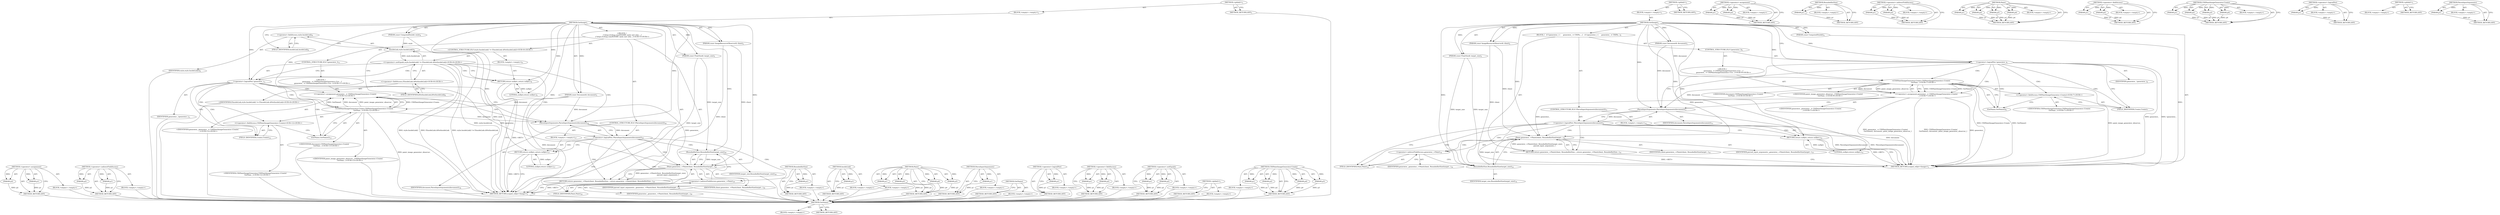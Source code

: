 digraph "CSSPaintImageGenerator.Create" {
vulnerable_91 [label=<(METHOD,GetName)>];
vulnerable_92 [label=<(BLOCK,&lt;empty&gt;,&lt;empty&gt;)>];
vulnerable_93 [label=<(METHOD_RETURN,ANY)>];
vulnerable_6 [label=<(METHOD,&lt;global&gt;)<SUB>1</SUB>>];
vulnerable_7 [label=<(BLOCK,&lt;empty&gt;,&lt;empty&gt;)<SUB>1</SUB>>];
vulnerable_8 [label=<(METHOD,GetImage)<SUB>1</SUB>>];
vulnerable_9 [label=<(PARAM,const ImageResourceObserver&amp; client)<SUB>2</SUB>>];
vulnerable_10 [label=<(PARAM,const Document&amp; document)<SUB>3</SUB>>];
vulnerable_11 [label=<(PARAM,const ComputedStyle&amp;)<SUB>4</SUB>>];
vulnerable_12 [label=<(PARAM,const FloatSize&amp; target_size)<SUB>5</SUB>>];
vulnerable_13 [label=<(BLOCK,{
   if (!generator_) {
     generator_ = CSSPa...,{
   if (!generator_) {
     generator_ = CSSPa...)<SUB>5</SUB>>];
vulnerable_14 [label=<(CONTROL_STRUCTURE,IF,if (!generator_))<SUB>6</SUB>>];
vulnerable_15 [label=<(&lt;operator&gt;.logicalNot,!generator_)<SUB>6</SUB>>];
vulnerable_16 [label=<(IDENTIFIER,generator_,!generator_)<SUB>6</SUB>>];
vulnerable_17 [label="<(BLOCK,{
     generator_ = CSSPaintImageGenerator::Cre...,{
     generator_ = CSSPaintImageGenerator::Cre...)<SUB>6</SUB>>"];
vulnerable_18 [label="<(&lt;operator&gt;.assignment,generator_ = CSSPaintImageGenerator::Create(
  ...)<SUB>7</SUB>>"];
vulnerable_19 [label="<(IDENTIFIER,generator_,generator_ = CSSPaintImageGenerator::Create(
  ...)<SUB>7</SUB>>"];
vulnerable_20 [label="<(CSSPaintImageGenerator.Create,CSSPaintImageGenerator::Create(
         GetNam...)<SUB>7</SUB>>"];
vulnerable_21 [label="<(&lt;operator&gt;.fieldAccess,CSSPaintImageGenerator::Create)<SUB>7</SUB>>"];
vulnerable_22 [label="<(IDENTIFIER,CSSPaintImageGenerator,CSSPaintImageGenerator::Create(
         GetNam...)<SUB>7</SUB>>"];
vulnerable_23 [label=<(FIELD_IDENTIFIER,Create,Create)<SUB>7</SUB>>];
vulnerable_24 [label=<(GetName,GetName())<SUB>8</SUB>>];
vulnerable_25 [label="<(IDENTIFIER,document,CSSPaintImageGenerator::Create(
         GetNam...)<SUB>8</SUB>>"];
vulnerable_26 [label="<(IDENTIFIER,paint_image_generator_observer_,CSSPaintImageGenerator::Create(
         GetNam...)<SUB>8</SUB>>"];
vulnerable_27 [label=<(CONTROL_STRUCTURE,IF,if (!ParseInputArguments(document)))<SUB>11</SUB>>];
vulnerable_28 [label=<(&lt;operator&gt;.logicalNot,!ParseInputArguments(document))<SUB>11</SUB>>];
vulnerable_29 [label=<(ParseInputArguments,ParseInputArguments(document))<SUB>11</SUB>>];
vulnerable_30 [label=<(IDENTIFIER,document,ParseInputArguments(document))<SUB>11</SUB>>];
vulnerable_31 [label=<(BLOCK,&lt;empty&gt;,&lt;empty&gt;)<SUB>12</SUB>>];
vulnerable_32 [label=<(RETURN,return nullptr;,return nullptr;)<SUB>12</SUB>>];
vulnerable_33 [label=<(LITERAL,nullptr,return nullptr;)<SUB>12</SUB>>];
vulnerable_34 [label=<(RETURN,return generator_-&gt;Paint(client, RoundedIntSize...,return generator_-&gt;Paint(client, RoundedIntSize...)<SUB>14</SUB>>];
vulnerable_35 [label=<(Paint,generator_-&gt;Paint(client, RoundedIntSize(target...)<SUB>14</SUB>>];
vulnerable_36 [label=<(&lt;operator&gt;.indirectFieldAccess,generator_-&gt;Paint)<SUB>14</SUB>>];
vulnerable_37 [label=<(IDENTIFIER,generator_,generator_-&gt;Paint(client, RoundedIntSize(target...)<SUB>14</SUB>>];
vulnerable_38 [label=<(FIELD_IDENTIFIER,Paint,Paint)<SUB>14</SUB>>];
vulnerable_39 [label=<(IDENTIFIER,client,generator_-&gt;Paint(client, RoundedIntSize(target...)<SUB>14</SUB>>];
vulnerable_40 [label=<(RoundedIntSize,RoundedIntSize(target_size))<SUB>14</SUB>>];
vulnerable_41 [label=<(IDENTIFIER,target_size,RoundedIntSize(target_size))<SUB>14</SUB>>];
vulnerable_42 [label=<(IDENTIFIER,parsed_input_arguments_,generator_-&gt;Paint(client, RoundedIntSize(target...)<SUB>15</SUB>>];
vulnerable_43 [label=<(METHOD_RETURN,scoped_refptr&lt;Image&gt;)<SUB>1</SUB>>];
vulnerable_45 [label=<(METHOD_RETURN,ANY)<SUB>1</SUB>>];
vulnerable_74 [label=<(METHOD,&lt;operator&gt;.assignment)>];
vulnerable_75 [label=<(PARAM,p1)>];
vulnerable_76 [label=<(PARAM,p2)>];
vulnerable_77 [label=<(BLOCK,&lt;empty&gt;,&lt;empty&gt;)>];
vulnerable_78 [label=<(METHOD_RETURN,ANY)>];
vulnerable_110 [label=<(METHOD,RoundedIntSize)>];
vulnerable_111 [label=<(PARAM,p1)>];
vulnerable_112 [label=<(BLOCK,&lt;empty&gt;,&lt;empty&gt;)>];
vulnerable_113 [label=<(METHOD_RETURN,ANY)>];
vulnerable_105 [label=<(METHOD,&lt;operator&gt;.indirectFieldAccess)>];
vulnerable_106 [label=<(PARAM,p1)>];
vulnerable_107 [label=<(PARAM,p2)>];
vulnerable_108 [label=<(BLOCK,&lt;empty&gt;,&lt;empty&gt;)>];
vulnerable_109 [label=<(METHOD_RETURN,ANY)>];
vulnerable_98 [label=<(METHOD,Paint)>];
vulnerable_99 [label=<(PARAM,p1)>];
vulnerable_100 [label=<(PARAM,p2)>];
vulnerable_101 [label=<(PARAM,p3)>];
vulnerable_102 [label=<(PARAM,p4)>];
vulnerable_103 [label=<(BLOCK,&lt;empty&gt;,&lt;empty&gt;)>];
vulnerable_104 [label=<(METHOD_RETURN,ANY)>];
vulnerable_86 [label=<(METHOD,&lt;operator&gt;.fieldAccess)>];
vulnerable_87 [label=<(PARAM,p1)>];
vulnerable_88 [label=<(PARAM,p2)>];
vulnerable_89 [label=<(BLOCK,&lt;empty&gt;,&lt;empty&gt;)>];
vulnerable_90 [label=<(METHOD_RETURN,ANY)>];
vulnerable_79 [label=<(METHOD,CSSPaintImageGenerator.Create)>];
vulnerable_80 [label=<(PARAM,p1)>];
vulnerable_81 [label=<(PARAM,p2)>];
vulnerable_82 [label=<(PARAM,p3)>];
vulnerable_83 [label=<(PARAM,p4)>];
vulnerable_84 [label=<(BLOCK,&lt;empty&gt;,&lt;empty&gt;)>];
vulnerable_85 [label=<(METHOD_RETURN,ANY)>];
vulnerable_70 [label=<(METHOD,&lt;operator&gt;.logicalNot)>];
vulnerable_71 [label=<(PARAM,p1)>];
vulnerable_72 [label=<(BLOCK,&lt;empty&gt;,&lt;empty&gt;)>];
vulnerable_73 [label=<(METHOD_RETURN,ANY)>];
vulnerable_64 [label=<(METHOD,&lt;global&gt;)<SUB>1</SUB>>];
vulnerable_65 [label=<(BLOCK,&lt;empty&gt;,&lt;empty&gt;)>];
vulnerable_66 [label=<(METHOD_RETURN,ANY)>];
vulnerable_94 [label=<(METHOD,ParseInputArguments)>];
vulnerable_95 [label=<(PARAM,p1)>];
vulnerable_96 [label=<(BLOCK,&lt;empty&gt;,&lt;empty&gt;)>];
vulnerable_97 [label=<(METHOD_RETURN,ANY)>];
fixed_100 [label=<(METHOD,&lt;operator&gt;.assignment)>];
fixed_101 [label=<(PARAM,p1)>];
fixed_102 [label=<(PARAM,p2)>];
fixed_103 [label=<(BLOCK,&lt;empty&gt;,&lt;empty&gt;)>];
fixed_104 [label=<(METHOD_RETURN,ANY)>];
fixed_126 [label=<(METHOD,&lt;operator&gt;.indirectFieldAccess)>];
fixed_127 [label=<(PARAM,p1)>];
fixed_128 [label=<(PARAM,p2)>];
fixed_129 [label=<(BLOCK,&lt;empty&gt;,&lt;empty&gt;)>];
fixed_130 [label=<(METHOD_RETURN,ANY)>];
fixed_6 [label=<(METHOD,&lt;global&gt;)<SUB>1</SUB>>];
fixed_7 [label=<(BLOCK,&lt;empty&gt;,&lt;empty&gt;)<SUB>1</SUB>>];
fixed_8 [label=<(METHOD,GetImage)<SUB>1</SUB>>];
fixed_9 [label=<(PARAM,const ImageResourceObserver&amp; client)<SUB>2</SUB>>];
fixed_10 [label=<(PARAM,const Document&amp; document)<SUB>3</SUB>>];
fixed_11 [label=<(PARAM,const ComputedStyle&amp; style)<SUB>4</SUB>>];
fixed_12 [label=<(PARAM,const FloatSize&amp; target_size)<SUB>5</SUB>>];
fixed_13 [label="<(BLOCK,{
  // https://crbug.com/835589: early exit whe...,{
  // https://crbug.com/835589: early exit whe...)<SUB>5</SUB>>"];
fixed_14 [label="<(CONTROL_STRUCTURE,IF,if (style.InsideLink() != EInsideLink::kNotInsideLink))<SUB>8</SUB>>"];
fixed_15 [label="<(&lt;operator&gt;.notEquals,style.InsideLink() != EInsideLink::kNotInsideLink)<SUB>8</SUB>>"];
fixed_16 [label=<(InsideLink,style.InsideLink())<SUB>8</SUB>>];
fixed_17 [label=<(&lt;operator&gt;.fieldAccess,style.InsideLink)<SUB>8</SUB>>];
fixed_18 [label=<(IDENTIFIER,style,style.InsideLink())<SUB>8</SUB>>];
fixed_19 [label=<(FIELD_IDENTIFIER,InsideLink,InsideLink)<SUB>8</SUB>>];
fixed_20 [label="<(&lt;operator&gt;.fieldAccess,EInsideLink::kNotInsideLink)<SUB>8</SUB>>"];
fixed_21 [label="<(IDENTIFIER,EInsideLink,style.InsideLink() != EInsideLink::kNotInsideLink)<SUB>8</SUB>>"];
fixed_22 [label=<(FIELD_IDENTIFIER,kNotInsideLink,kNotInsideLink)<SUB>8</SUB>>];
fixed_23 [label=<(BLOCK,&lt;empty&gt;,&lt;empty&gt;)<SUB>9</SUB>>];
fixed_24 [label=<(RETURN,return nullptr;,return nullptr;)<SUB>9</SUB>>];
fixed_25 [label=<(LITERAL,nullptr,return nullptr;)<SUB>9</SUB>>];
fixed_26 [label=<(CONTROL_STRUCTURE,IF,if (!generator_))<SUB>11</SUB>>];
fixed_27 [label=<(&lt;operator&gt;.logicalNot,!generator_)<SUB>11</SUB>>];
fixed_28 [label=<(IDENTIFIER,generator_,!generator_)<SUB>11</SUB>>];
fixed_29 [label="<(BLOCK,{
     generator_ = CSSPaintImageGenerator::Cre...,{
     generator_ = CSSPaintImageGenerator::Cre...)<SUB>11</SUB>>"];
fixed_30 [label="<(&lt;operator&gt;.assignment,generator_ = CSSPaintImageGenerator::Create(
  ...)<SUB>12</SUB>>"];
fixed_31 [label="<(IDENTIFIER,generator_,generator_ = CSSPaintImageGenerator::Create(
  ...)<SUB>12</SUB>>"];
fixed_32 [label="<(CSSPaintImageGenerator.Create,CSSPaintImageGenerator::Create(
         GetNam...)<SUB>12</SUB>>"];
fixed_33 [label="<(&lt;operator&gt;.fieldAccess,CSSPaintImageGenerator::Create)<SUB>12</SUB>>"];
fixed_34 [label="<(IDENTIFIER,CSSPaintImageGenerator,CSSPaintImageGenerator::Create(
         GetNam...)<SUB>12</SUB>>"];
fixed_35 [label=<(FIELD_IDENTIFIER,Create,Create)<SUB>12</SUB>>];
fixed_36 [label=<(GetName,GetName())<SUB>13</SUB>>];
fixed_37 [label="<(IDENTIFIER,document,CSSPaintImageGenerator::Create(
         GetNam...)<SUB>13</SUB>>"];
fixed_38 [label="<(IDENTIFIER,paint_image_generator_observer_,CSSPaintImageGenerator::Create(
         GetNam...)<SUB>13</SUB>>"];
fixed_39 [label=<(CONTROL_STRUCTURE,IF,if (!ParseInputArguments(document)))<SUB>16</SUB>>];
fixed_40 [label=<(&lt;operator&gt;.logicalNot,!ParseInputArguments(document))<SUB>16</SUB>>];
fixed_41 [label=<(ParseInputArguments,ParseInputArguments(document))<SUB>16</SUB>>];
fixed_42 [label=<(IDENTIFIER,document,ParseInputArguments(document))<SUB>16</SUB>>];
fixed_43 [label=<(BLOCK,&lt;empty&gt;,&lt;empty&gt;)<SUB>17</SUB>>];
fixed_44 [label=<(RETURN,return nullptr;,return nullptr;)<SUB>17</SUB>>];
fixed_45 [label=<(LITERAL,nullptr,return nullptr;)<SUB>17</SUB>>];
fixed_46 [label=<(RETURN,return generator_-&gt;Paint(client, RoundedIntSize...,return generator_-&gt;Paint(client, RoundedIntSize...)<SUB>19</SUB>>];
fixed_47 [label=<(Paint,generator_-&gt;Paint(client, RoundedIntSize(target...)<SUB>19</SUB>>];
fixed_48 [label=<(&lt;operator&gt;.indirectFieldAccess,generator_-&gt;Paint)<SUB>19</SUB>>];
fixed_49 [label=<(IDENTIFIER,generator_,generator_-&gt;Paint(client, RoundedIntSize(target...)<SUB>19</SUB>>];
fixed_50 [label=<(FIELD_IDENTIFIER,Paint,Paint)<SUB>19</SUB>>];
fixed_51 [label=<(IDENTIFIER,client,generator_-&gt;Paint(client, RoundedIntSize(target...)<SUB>19</SUB>>];
fixed_52 [label=<(RoundedIntSize,RoundedIntSize(target_size))<SUB>19</SUB>>];
fixed_53 [label=<(IDENTIFIER,target_size,RoundedIntSize(target_size))<SUB>19</SUB>>];
fixed_54 [label=<(IDENTIFIER,parsed_input_arguments_,generator_-&gt;Paint(client, RoundedIntSize(target...)<SUB>20</SUB>>];
fixed_55 [label=<(METHOD_RETURN,scoped_refptr&lt;Image&gt;)<SUB>1</SUB>>];
fixed_57 [label=<(METHOD_RETURN,ANY)<SUB>1</SUB>>];
fixed_131 [label=<(METHOD,RoundedIntSize)>];
fixed_132 [label=<(PARAM,p1)>];
fixed_133 [label=<(BLOCK,&lt;empty&gt;,&lt;empty&gt;)>];
fixed_134 [label=<(METHOD_RETURN,ANY)>];
fixed_87 [label=<(METHOD,InsideLink)>];
fixed_88 [label=<(PARAM,p1)>];
fixed_89 [label=<(BLOCK,&lt;empty&gt;,&lt;empty&gt;)>];
fixed_90 [label=<(METHOD_RETURN,ANY)>];
fixed_119 [label=<(METHOD,Paint)>];
fixed_120 [label=<(PARAM,p1)>];
fixed_121 [label=<(PARAM,p2)>];
fixed_122 [label=<(PARAM,p3)>];
fixed_123 [label=<(PARAM,p4)>];
fixed_124 [label=<(BLOCK,&lt;empty&gt;,&lt;empty&gt;)>];
fixed_125 [label=<(METHOD_RETURN,ANY)>];
fixed_115 [label=<(METHOD,ParseInputArguments)>];
fixed_116 [label=<(PARAM,p1)>];
fixed_117 [label=<(BLOCK,&lt;empty&gt;,&lt;empty&gt;)>];
fixed_118 [label=<(METHOD_RETURN,ANY)>];
fixed_112 [label=<(METHOD,GetName)>];
fixed_113 [label=<(BLOCK,&lt;empty&gt;,&lt;empty&gt;)>];
fixed_114 [label=<(METHOD_RETURN,ANY)>];
fixed_96 [label=<(METHOD,&lt;operator&gt;.logicalNot)>];
fixed_97 [label=<(PARAM,p1)>];
fixed_98 [label=<(BLOCK,&lt;empty&gt;,&lt;empty&gt;)>];
fixed_99 [label=<(METHOD_RETURN,ANY)>];
fixed_91 [label=<(METHOD,&lt;operator&gt;.fieldAccess)>];
fixed_92 [label=<(PARAM,p1)>];
fixed_93 [label=<(PARAM,p2)>];
fixed_94 [label=<(BLOCK,&lt;empty&gt;,&lt;empty&gt;)>];
fixed_95 [label=<(METHOD_RETURN,ANY)>];
fixed_82 [label=<(METHOD,&lt;operator&gt;.notEquals)>];
fixed_83 [label=<(PARAM,p1)>];
fixed_84 [label=<(PARAM,p2)>];
fixed_85 [label=<(BLOCK,&lt;empty&gt;,&lt;empty&gt;)>];
fixed_86 [label=<(METHOD_RETURN,ANY)>];
fixed_76 [label=<(METHOD,&lt;global&gt;)<SUB>1</SUB>>];
fixed_77 [label=<(BLOCK,&lt;empty&gt;,&lt;empty&gt;)>];
fixed_78 [label=<(METHOD_RETURN,ANY)>];
fixed_105 [label=<(METHOD,CSSPaintImageGenerator.Create)>];
fixed_106 [label=<(PARAM,p1)>];
fixed_107 [label=<(PARAM,p2)>];
fixed_108 [label=<(PARAM,p3)>];
fixed_109 [label=<(PARAM,p4)>];
fixed_110 [label=<(BLOCK,&lt;empty&gt;,&lt;empty&gt;)>];
fixed_111 [label=<(METHOD_RETURN,ANY)>];
vulnerable_91 -> vulnerable_92  [key=0, label="AST: "];
vulnerable_91 -> vulnerable_93  [key=0, label="AST: "];
vulnerable_91 -> vulnerable_93  [key=1, label="CFG: "];
vulnerable_6 -> vulnerable_7  [key=0, label="AST: "];
vulnerable_6 -> vulnerable_45  [key=0, label="AST: "];
vulnerable_6 -> vulnerable_45  [key=1, label="CFG: "];
vulnerable_7 -> vulnerable_8  [key=0, label="AST: "];
vulnerable_8 -> vulnerable_9  [key=0, label="AST: "];
vulnerable_8 -> vulnerable_9  [key=1, label="DDG: "];
vulnerable_8 -> vulnerable_10  [key=0, label="AST: "];
vulnerable_8 -> vulnerable_10  [key=1, label="DDG: "];
vulnerable_8 -> vulnerable_11  [key=0, label="AST: "];
vulnerable_8 -> vulnerable_11  [key=1, label="DDG: "];
vulnerable_8 -> vulnerable_12  [key=0, label="AST: "];
vulnerable_8 -> vulnerable_12  [key=1, label="DDG: "];
vulnerable_8 -> vulnerable_13  [key=0, label="AST: "];
vulnerable_8 -> vulnerable_43  [key=0, label="AST: "];
vulnerable_8 -> vulnerable_15  [key=0, label="CFG: "];
vulnerable_8 -> vulnerable_15  [key=1, label="DDG: "];
vulnerable_8 -> vulnerable_32  [key=0, label="DDG: "];
vulnerable_8 -> vulnerable_35  [key=0, label="DDG: "];
vulnerable_8 -> vulnerable_29  [key=0, label="DDG: "];
vulnerable_8 -> vulnerable_33  [key=0, label="DDG: "];
vulnerable_8 -> vulnerable_40  [key=0, label="DDG: "];
vulnerable_8 -> vulnerable_20  [key=0, label="DDG: "];
vulnerable_9 -> vulnerable_43  [key=0, label="DDG: client"];
vulnerable_9 -> vulnerable_35  [key=0, label="DDG: client"];
vulnerable_10 -> vulnerable_29  [key=0, label="DDG: document"];
vulnerable_10 -> vulnerable_20  [key=0, label="DDG: document"];
vulnerable_11 -> vulnerable_43  [key=0, label="DDG: "];
vulnerable_12 -> vulnerable_43  [key=0, label="DDG: target_size"];
vulnerable_12 -> vulnerable_40  [key=0, label="DDG: target_size"];
vulnerable_13 -> vulnerable_14  [key=0, label="AST: "];
vulnerable_13 -> vulnerable_27  [key=0, label="AST: "];
vulnerable_13 -> vulnerable_34  [key=0, label="AST: "];
vulnerable_14 -> vulnerable_15  [key=0, label="AST: "];
vulnerable_14 -> vulnerable_17  [key=0, label="AST: "];
vulnerable_15 -> vulnerable_16  [key=0, label="AST: "];
vulnerable_15 -> vulnerable_23  [key=0, label="CFG: "];
vulnerable_15 -> vulnerable_23  [key=1, label="CDG: "];
vulnerable_15 -> vulnerable_29  [key=0, label="CFG: "];
vulnerable_15 -> vulnerable_43  [key=0, label="DDG: generator_"];
vulnerable_15 -> vulnerable_43  [key=1, label="DDG: !generator_"];
vulnerable_15 -> vulnerable_35  [key=0, label="DDG: generator_"];
vulnerable_15 -> vulnerable_24  [key=0, label="CDG: "];
vulnerable_15 -> vulnerable_21  [key=0, label="CDG: "];
vulnerable_15 -> vulnerable_18  [key=0, label="CDG: "];
vulnerable_15 -> vulnerable_20  [key=0, label="CDG: "];
vulnerable_17 -> vulnerable_18  [key=0, label="AST: "];
vulnerable_18 -> vulnerable_19  [key=0, label="AST: "];
vulnerable_18 -> vulnerable_20  [key=0, label="AST: "];
vulnerable_18 -> vulnerable_29  [key=0, label="CFG: "];
vulnerable_18 -> vulnerable_43  [key=0, label="DDG: generator_"];
vulnerable_18 -> vulnerable_43  [key=1, label="DDG: CSSPaintImageGenerator::Create(
         GetName(), document, paint_image_generator_observer_)"];
vulnerable_18 -> vulnerable_43  [key=2, label="DDG: generator_ = CSSPaintImageGenerator::Create(
         GetName(), document, paint_image_generator_observer_)"];
vulnerable_18 -> vulnerable_35  [key=0, label="DDG: generator_"];
vulnerable_20 -> vulnerable_21  [key=0, label="AST: "];
vulnerable_20 -> vulnerable_24  [key=0, label="AST: "];
vulnerable_20 -> vulnerable_25  [key=0, label="AST: "];
vulnerable_20 -> vulnerable_26  [key=0, label="AST: "];
vulnerable_20 -> vulnerable_18  [key=0, label="CFG: "];
vulnerable_20 -> vulnerable_18  [key=1, label="DDG: CSSPaintImageGenerator::Create"];
vulnerable_20 -> vulnerable_18  [key=2, label="DDG: GetName()"];
vulnerable_20 -> vulnerable_18  [key=3, label="DDG: document"];
vulnerable_20 -> vulnerable_18  [key=4, label="DDG: paint_image_generator_observer_"];
vulnerable_20 -> vulnerable_43  [key=0, label="DDG: CSSPaintImageGenerator::Create"];
vulnerable_20 -> vulnerable_43  [key=1, label="DDG: GetName()"];
vulnerable_20 -> vulnerable_43  [key=2, label="DDG: paint_image_generator_observer_"];
vulnerable_20 -> vulnerable_29  [key=0, label="DDG: document"];
vulnerable_21 -> vulnerable_22  [key=0, label="AST: "];
vulnerable_21 -> vulnerable_23  [key=0, label="AST: "];
vulnerable_21 -> vulnerable_24  [key=0, label="CFG: "];
vulnerable_23 -> vulnerable_21  [key=0, label="CFG: "];
vulnerable_24 -> vulnerable_20  [key=0, label="CFG: "];
vulnerable_27 -> vulnerable_28  [key=0, label="AST: "];
vulnerable_27 -> vulnerable_31  [key=0, label="AST: "];
vulnerable_28 -> vulnerable_29  [key=0, label="AST: "];
vulnerable_28 -> vulnerable_32  [key=0, label="CFG: "];
vulnerable_28 -> vulnerable_32  [key=1, label="CDG: "];
vulnerable_28 -> vulnerable_38  [key=0, label="CFG: "];
vulnerable_28 -> vulnerable_38  [key=1, label="CDG: "];
vulnerable_28 -> vulnerable_43  [key=0, label="DDG: ParseInputArguments(document)"];
vulnerable_28 -> vulnerable_43  [key=1, label="DDG: !ParseInputArguments(document)"];
vulnerable_28 -> vulnerable_40  [key=0, label="CDG: "];
vulnerable_28 -> vulnerable_34  [key=0, label="CDG: "];
vulnerable_28 -> vulnerable_36  [key=0, label="CDG: "];
vulnerable_28 -> vulnerable_35  [key=0, label="CDG: "];
vulnerable_29 -> vulnerable_30  [key=0, label="AST: "];
vulnerable_29 -> vulnerable_28  [key=0, label="CFG: "];
vulnerable_29 -> vulnerable_28  [key=1, label="DDG: document"];
vulnerable_29 -> vulnerable_43  [key=0, label="DDG: document"];
vulnerable_31 -> vulnerable_32  [key=0, label="AST: "];
vulnerable_32 -> vulnerable_33  [key=0, label="AST: "];
vulnerable_32 -> vulnerable_43  [key=0, label="CFG: "];
vulnerable_32 -> vulnerable_43  [key=1, label="DDG: &lt;RET&gt;"];
vulnerable_33 -> vulnerable_32  [key=0, label="DDG: nullptr"];
vulnerable_34 -> vulnerable_35  [key=0, label="AST: "];
vulnerable_34 -> vulnerable_43  [key=0, label="CFG: "];
vulnerable_34 -> vulnerable_43  [key=1, label="DDG: &lt;RET&gt;"];
vulnerable_35 -> vulnerable_36  [key=0, label="AST: "];
vulnerable_35 -> vulnerable_39  [key=0, label="AST: "];
vulnerable_35 -> vulnerable_40  [key=0, label="AST: "];
vulnerable_35 -> vulnerable_42  [key=0, label="AST: "];
vulnerable_35 -> vulnerable_34  [key=0, label="CFG: "];
vulnerable_35 -> vulnerable_34  [key=1, label="DDG: generator_-&gt;Paint(client, RoundedIntSize(target_size),
                           parsed_input_arguments_)"];
vulnerable_36 -> vulnerable_37  [key=0, label="AST: "];
vulnerable_36 -> vulnerable_38  [key=0, label="AST: "];
vulnerable_36 -> vulnerable_40  [key=0, label="CFG: "];
vulnerable_38 -> vulnerable_36  [key=0, label="CFG: "];
vulnerable_40 -> vulnerable_41  [key=0, label="AST: "];
vulnerable_40 -> vulnerable_35  [key=0, label="CFG: "];
vulnerable_40 -> vulnerable_35  [key=1, label="DDG: target_size"];
vulnerable_74 -> vulnerable_75  [key=0, label="AST: "];
vulnerable_74 -> vulnerable_75  [key=1, label="DDG: "];
vulnerable_74 -> vulnerable_77  [key=0, label="AST: "];
vulnerable_74 -> vulnerable_76  [key=0, label="AST: "];
vulnerable_74 -> vulnerable_76  [key=1, label="DDG: "];
vulnerable_74 -> vulnerable_78  [key=0, label="AST: "];
vulnerable_74 -> vulnerable_78  [key=1, label="CFG: "];
vulnerable_75 -> vulnerable_78  [key=0, label="DDG: p1"];
vulnerable_76 -> vulnerable_78  [key=0, label="DDG: p2"];
vulnerable_110 -> vulnerable_111  [key=0, label="AST: "];
vulnerable_110 -> vulnerable_111  [key=1, label="DDG: "];
vulnerable_110 -> vulnerable_112  [key=0, label="AST: "];
vulnerable_110 -> vulnerable_113  [key=0, label="AST: "];
vulnerable_110 -> vulnerable_113  [key=1, label="CFG: "];
vulnerable_111 -> vulnerable_113  [key=0, label="DDG: p1"];
vulnerable_105 -> vulnerable_106  [key=0, label="AST: "];
vulnerable_105 -> vulnerable_106  [key=1, label="DDG: "];
vulnerable_105 -> vulnerable_108  [key=0, label="AST: "];
vulnerable_105 -> vulnerable_107  [key=0, label="AST: "];
vulnerable_105 -> vulnerable_107  [key=1, label="DDG: "];
vulnerable_105 -> vulnerable_109  [key=0, label="AST: "];
vulnerable_105 -> vulnerable_109  [key=1, label="CFG: "];
vulnerable_106 -> vulnerable_109  [key=0, label="DDG: p1"];
vulnerable_107 -> vulnerable_109  [key=0, label="DDG: p2"];
vulnerable_98 -> vulnerable_99  [key=0, label="AST: "];
vulnerable_98 -> vulnerable_99  [key=1, label="DDG: "];
vulnerable_98 -> vulnerable_103  [key=0, label="AST: "];
vulnerable_98 -> vulnerable_100  [key=0, label="AST: "];
vulnerable_98 -> vulnerable_100  [key=1, label="DDG: "];
vulnerable_98 -> vulnerable_104  [key=0, label="AST: "];
vulnerable_98 -> vulnerable_104  [key=1, label="CFG: "];
vulnerable_98 -> vulnerable_101  [key=0, label="AST: "];
vulnerable_98 -> vulnerable_101  [key=1, label="DDG: "];
vulnerable_98 -> vulnerable_102  [key=0, label="AST: "];
vulnerable_98 -> vulnerable_102  [key=1, label="DDG: "];
vulnerable_99 -> vulnerable_104  [key=0, label="DDG: p1"];
vulnerable_100 -> vulnerable_104  [key=0, label="DDG: p2"];
vulnerable_101 -> vulnerable_104  [key=0, label="DDG: p3"];
vulnerable_102 -> vulnerable_104  [key=0, label="DDG: p4"];
vulnerable_86 -> vulnerable_87  [key=0, label="AST: "];
vulnerable_86 -> vulnerable_87  [key=1, label="DDG: "];
vulnerable_86 -> vulnerable_89  [key=0, label="AST: "];
vulnerable_86 -> vulnerable_88  [key=0, label="AST: "];
vulnerable_86 -> vulnerable_88  [key=1, label="DDG: "];
vulnerable_86 -> vulnerable_90  [key=0, label="AST: "];
vulnerable_86 -> vulnerable_90  [key=1, label="CFG: "];
vulnerable_87 -> vulnerable_90  [key=0, label="DDG: p1"];
vulnerable_88 -> vulnerable_90  [key=0, label="DDG: p2"];
vulnerable_79 -> vulnerable_80  [key=0, label="AST: "];
vulnerable_79 -> vulnerable_80  [key=1, label="DDG: "];
vulnerable_79 -> vulnerable_84  [key=0, label="AST: "];
vulnerable_79 -> vulnerable_81  [key=0, label="AST: "];
vulnerable_79 -> vulnerable_81  [key=1, label="DDG: "];
vulnerable_79 -> vulnerable_85  [key=0, label="AST: "];
vulnerable_79 -> vulnerable_85  [key=1, label="CFG: "];
vulnerable_79 -> vulnerable_82  [key=0, label="AST: "];
vulnerable_79 -> vulnerable_82  [key=1, label="DDG: "];
vulnerable_79 -> vulnerable_83  [key=0, label="AST: "];
vulnerable_79 -> vulnerable_83  [key=1, label="DDG: "];
vulnerable_80 -> vulnerable_85  [key=0, label="DDG: p1"];
vulnerable_81 -> vulnerable_85  [key=0, label="DDG: p2"];
vulnerable_82 -> vulnerable_85  [key=0, label="DDG: p3"];
vulnerable_83 -> vulnerable_85  [key=0, label="DDG: p4"];
vulnerable_70 -> vulnerable_71  [key=0, label="AST: "];
vulnerable_70 -> vulnerable_71  [key=1, label="DDG: "];
vulnerable_70 -> vulnerable_72  [key=0, label="AST: "];
vulnerable_70 -> vulnerable_73  [key=0, label="AST: "];
vulnerable_70 -> vulnerable_73  [key=1, label="CFG: "];
vulnerable_71 -> vulnerable_73  [key=0, label="DDG: p1"];
vulnerable_64 -> vulnerable_65  [key=0, label="AST: "];
vulnerable_64 -> vulnerable_66  [key=0, label="AST: "];
vulnerable_64 -> vulnerable_66  [key=1, label="CFG: "];
vulnerable_94 -> vulnerable_95  [key=0, label="AST: "];
vulnerable_94 -> vulnerable_95  [key=1, label="DDG: "];
vulnerable_94 -> vulnerable_96  [key=0, label="AST: "];
vulnerable_94 -> vulnerable_97  [key=0, label="AST: "];
vulnerable_94 -> vulnerable_97  [key=1, label="CFG: "];
vulnerable_95 -> vulnerable_97  [key=0, label="DDG: p1"];
fixed_100 -> fixed_101  [key=0, label="AST: "];
fixed_100 -> fixed_101  [key=1, label="DDG: "];
fixed_100 -> fixed_103  [key=0, label="AST: "];
fixed_100 -> fixed_102  [key=0, label="AST: "];
fixed_100 -> fixed_102  [key=1, label="DDG: "];
fixed_100 -> fixed_104  [key=0, label="AST: "];
fixed_100 -> fixed_104  [key=1, label="CFG: "];
fixed_101 -> fixed_104  [key=0, label="DDG: p1"];
fixed_102 -> fixed_104  [key=0, label="DDG: p2"];
fixed_103 -> vulnerable_91  [key=0];
fixed_104 -> vulnerable_91  [key=0];
fixed_126 -> fixed_127  [key=0, label="AST: "];
fixed_126 -> fixed_127  [key=1, label="DDG: "];
fixed_126 -> fixed_129  [key=0, label="AST: "];
fixed_126 -> fixed_128  [key=0, label="AST: "];
fixed_126 -> fixed_128  [key=1, label="DDG: "];
fixed_126 -> fixed_130  [key=0, label="AST: "];
fixed_126 -> fixed_130  [key=1, label="CFG: "];
fixed_127 -> fixed_130  [key=0, label="DDG: p1"];
fixed_128 -> fixed_130  [key=0, label="DDG: p2"];
fixed_129 -> vulnerable_91  [key=0];
fixed_130 -> vulnerable_91  [key=0];
fixed_6 -> fixed_7  [key=0, label="AST: "];
fixed_6 -> fixed_57  [key=0, label="AST: "];
fixed_6 -> fixed_57  [key=1, label="CFG: "];
fixed_7 -> fixed_8  [key=0, label="AST: "];
fixed_8 -> fixed_9  [key=0, label="AST: "];
fixed_8 -> fixed_9  [key=1, label="DDG: "];
fixed_8 -> fixed_10  [key=0, label="AST: "];
fixed_8 -> fixed_10  [key=1, label="DDG: "];
fixed_8 -> fixed_11  [key=0, label="AST: "];
fixed_8 -> fixed_11  [key=1, label="DDG: "];
fixed_8 -> fixed_12  [key=0, label="AST: "];
fixed_8 -> fixed_12  [key=1, label="DDG: "];
fixed_8 -> fixed_13  [key=0, label="AST: "];
fixed_8 -> fixed_55  [key=0, label="AST: "];
fixed_8 -> fixed_19  [key=0, label="CFG: "];
fixed_8 -> fixed_24  [key=0, label="DDG: "];
fixed_8 -> fixed_27  [key=0, label="DDG: "];
fixed_8 -> fixed_44  [key=0, label="DDG: "];
fixed_8 -> fixed_47  [key=0, label="DDG: "];
fixed_8 -> fixed_25  [key=0, label="DDG: "];
fixed_8 -> fixed_41  [key=0, label="DDG: "];
fixed_8 -> fixed_45  [key=0, label="DDG: "];
fixed_8 -> fixed_52  [key=0, label="DDG: "];
fixed_8 -> fixed_32  [key=0, label="DDG: "];
fixed_9 -> fixed_55  [key=0, label="DDG: client"];
fixed_9 -> fixed_47  [key=0, label="DDG: client"];
fixed_10 -> fixed_55  [key=0, label="DDG: document"];
fixed_10 -> fixed_41  [key=0, label="DDG: document"];
fixed_10 -> fixed_32  [key=0, label="DDG: document"];
fixed_11 -> fixed_55  [key=0, label="DDG: style"];
fixed_11 -> fixed_16  [key=0, label="DDG: style"];
fixed_12 -> fixed_55  [key=0, label="DDG: target_size"];
fixed_12 -> fixed_52  [key=0, label="DDG: target_size"];
fixed_13 -> fixed_14  [key=0, label="AST: "];
fixed_13 -> fixed_26  [key=0, label="AST: "];
fixed_13 -> fixed_39  [key=0, label="AST: "];
fixed_13 -> fixed_46  [key=0, label="AST: "];
fixed_14 -> fixed_15  [key=0, label="AST: "];
fixed_14 -> fixed_23  [key=0, label="AST: "];
fixed_15 -> fixed_16  [key=0, label="AST: "];
fixed_15 -> fixed_20  [key=0, label="AST: "];
fixed_15 -> fixed_24  [key=0, label="CFG: "];
fixed_15 -> fixed_24  [key=1, label="CDG: "];
fixed_15 -> fixed_27  [key=0, label="CFG: "];
fixed_15 -> fixed_27  [key=1, label="CDG: "];
fixed_15 -> fixed_55  [key=0, label="DDG: style.InsideLink()"];
fixed_15 -> fixed_55  [key=1, label="DDG: EInsideLink::kNotInsideLink"];
fixed_15 -> fixed_55  [key=2, label="DDG: style.InsideLink() != EInsideLink::kNotInsideLink"];
fixed_15 -> fixed_41  [key=0, label="CDG: "];
fixed_15 -> fixed_40  [key=0, label="CDG: "];
fixed_16 -> fixed_17  [key=0, label="AST: "];
fixed_16 -> fixed_22  [key=0, label="CFG: "];
fixed_16 -> fixed_55  [key=0, label="DDG: style.InsideLink"];
fixed_16 -> fixed_15  [key=0, label="DDG: style.InsideLink"];
fixed_17 -> fixed_18  [key=0, label="AST: "];
fixed_17 -> fixed_19  [key=0, label="AST: "];
fixed_17 -> fixed_16  [key=0, label="CFG: "];
fixed_18 -> vulnerable_91  [key=0];
fixed_19 -> fixed_17  [key=0, label="CFG: "];
fixed_20 -> fixed_21  [key=0, label="AST: "];
fixed_20 -> fixed_22  [key=0, label="AST: "];
fixed_20 -> fixed_15  [key=0, label="CFG: "];
fixed_21 -> vulnerable_91  [key=0];
fixed_22 -> fixed_20  [key=0, label="CFG: "];
fixed_23 -> fixed_24  [key=0, label="AST: "];
fixed_24 -> fixed_25  [key=0, label="AST: "];
fixed_24 -> fixed_55  [key=0, label="CFG: "];
fixed_24 -> fixed_55  [key=1, label="DDG: &lt;RET&gt;"];
fixed_25 -> fixed_24  [key=0, label="DDG: nullptr"];
fixed_26 -> fixed_27  [key=0, label="AST: "];
fixed_26 -> fixed_29  [key=0, label="AST: "];
fixed_27 -> fixed_28  [key=0, label="AST: "];
fixed_27 -> fixed_35  [key=0, label="CFG: "];
fixed_27 -> fixed_35  [key=1, label="CDG: "];
fixed_27 -> fixed_41  [key=0, label="CFG: "];
fixed_27 -> fixed_47  [key=0, label="DDG: generator_"];
fixed_27 -> fixed_30  [key=0, label="CDG: "];
fixed_27 -> fixed_32  [key=0, label="CDG: "];
fixed_27 -> fixed_33  [key=0, label="CDG: "];
fixed_27 -> fixed_36  [key=0, label="CDG: "];
fixed_28 -> vulnerable_91  [key=0];
fixed_29 -> fixed_30  [key=0, label="AST: "];
fixed_30 -> fixed_31  [key=0, label="AST: "];
fixed_30 -> fixed_32  [key=0, label="AST: "];
fixed_30 -> fixed_41  [key=0, label="CFG: "];
fixed_30 -> fixed_47  [key=0, label="DDG: generator_"];
fixed_31 -> vulnerable_91  [key=0];
fixed_32 -> fixed_33  [key=0, label="AST: "];
fixed_32 -> fixed_36  [key=0, label="AST: "];
fixed_32 -> fixed_37  [key=0, label="AST: "];
fixed_32 -> fixed_38  [key=0, label="AST: "];
fixed_32 -> fixed_30  [key=0, label="CFG: "];
fixed_32 -> fixed_30  [key=1, label="DDG: CSSPaintImageGenerator::Create"];
fixed_32 -> fixed_30  [key=2, label="DDG: GetName()"];
fixed_32 -> fixed_30  [key=3, label="DDG: document"];
fixed_32 -> fixed_30  [key=4, label="DDG: paint_image_generator_observer_"];
fixed_32 -> fixed_55  [key=0, label="DDG: paint_image_generator_observer_"];
fixed_32 -> fixed_41  [key=0, label="DDG: document"];
fixed_33 -> fixed_34  [key=0, label="AST: "];
fixed_33 -> fixed_35  [key=0, label="AST: "];
fixed_33 -> fixed_36  [key=0, label="CFG: "];
fixed_34 -> vulnerable_91  [key=0];
fixed_35 -> fixed_33  [key=0, label="CFG: "];
fixed_36 -> fixed_32  [key=0, label="CFG: "];
fixed_37 -> vulnerable_91  [key=0];
fixed_38 -> vulnerable_91  [key=0];
fixed_39 -> fixed_40  [key=0, label="AST: "];
fixed_39 -> fixed_43  [key=0, label="AST: "];
fixed_40 -> fixed_41  [key=0, label="AST: "];
fixed_40 -> fixed_44  [key=0, label="CFG: "];
fixed_40 -> fixed_44  [key=1, label="CDG: "];
fixed_40 -> fixed_50  [key=0, label="CFG: "];
fixed_40 -> fixed_50  [key=1, label="CDG: "];
fixed_40 -> fixed_47  [key=0, label="CDG: "];
fixed_40 -> fixed_48  [key=0, label="CDG: "];
fixed_40 -> fixed_52  [key=0, label="CDG: "];
fixed_40 -> fixed_46  [key=0, label="CDG: "];
fixed_41 -> fixed_42  [key=0, label="AST: "];
fixed_41 -> fixed_40  [key=0, label="CFG: "];
fixed_41 -> fixed_40  [key=1, label="DDG: document"];
fixed_42 -> vulnerable_91  [key=0];
fixed_43 -> fixed_44  [key=0, label="AST: "];
fixed_44 -> fixed_45  [key=0, label="AST: "];
fixed_44 -> fixed_55  [key=0, label="CFG: "];
fixed_44 -> fixed_55  [key=1, label="DDG: &lt;RET&gt;"];
fixed_45 -> fixed_44  [key=0, label="DDG: nullptr"];
fixed_46 -> fixed_47  [key=0, label="AST: "];
fixed_46 -> fixed_55  [key=0, label="CFG: "];
fixed_46 -> fixed_55  [key=1, label="DDG: &lt;RET&gt;"];
fixed_47 -> fixed_48  [key=0, label="AST: "];
fixed_47 -> fixed_51  [key=0, label="AST: "];
fixed_47 -> fixed_52  [key=0, label="AST: "];
fixed_47 -> fixed_54  [key=0, label="AST: "];
fixed_47 -> fixed_46  [key=0, label="CFG: "];
fixed_47 -> fixed_46  [key=1, label="DDG: generator_-&gt;Paint(client, RoundedIntSize(target_size),
                           parsed_input_arguments_)"];
fixed_48 -> fixed_49  [key=0, label="AST: "];
fixed_48 -> fixed_50  [key=0, label="AST: "];
fixed_48 -> fixed_52  [key=0, label="CFG: "];
fixed_49 -> vulnerable_91  [key=0];
fixed_50 -> fixed_48  [key=0, label="CFG: "];
fixed_51 -> vulnerable_91  [key=0];
fixed_52 -> fixed_53  [key=0, label="AST: "];
fixed_52 -> fixed_47  [key=0, label="CFG: "];
fixed_52 -> fixed_47  [key=1, label="DDG: target_size"];
fixed_53 -> vulnerable_91  [key=0];
fixed_54 -> vulnerable_91  [key=0];
fixed_55 -> vulnerable_91  [key=0];
fixed_57 -> vulnerable_91  [key=0];
fixed_131 -> fixed_132  [key=0, label="AST: "];
fixed_131 -> fixed_132  [key=1, label="DDG: "];
fixed_131 -> fixed_133  [key=0, label="AST: "];
fixed_131 -> fixed_134  [key=0, label="AST: "];
fixed_131 -> fixed_134  [key=1, label="CFG: "];
fixed_132 -> fixed_134  [key=0, label="DDG: p1"];
fixed_133 -> vulnerable_91  [key=0];
fixed_134 -> vulnerable_91  [key=0];
fixed_87 -> fixed_88  [key=0, label="AST: "];
fixed_87 -> fixed_88  [key=1, label="DDG: "];
fixed_87 -> fixed_89  [key=0, label="AST: "];
fixed_87 -> fixed_90  [key=0, label="AST: "];
fixed_87 -> fixed_90  [key=1, label="CFG: "];
fixed_88 -> fixed_90  [key=0, label="DDG: p1"];
fixed_89 -> vulnerable_91  [key=0];
fixed_90 -> vulnerable_91  [key=0];
fixed_119 -> fixed_120  [key=0, label="AST: "];
fixed_119 -> fixed_120  [key=1, label="DDG: "];
fixed_119 -> fixed_124  [key=0, label="AST: "];
fixed_119 -> fixed_121  [key=0, label="AST: "];
fixed_119 -> fixed_121  [key=1, label="DDG: "];
fixed_119 -> fixed_125  [key=0, label="AST: "];
fixed_119 -> fixed_125  [key=1, label="CFG: "];
fixed_119 -> fixed_122  [key=0, label="AST: "];
fixed_119 -> fixed_122  [key=1, label="DDG: "];
fixed_119 -> fixed_123  [key=0, label="AST: "];
fixed_119 -> fixed_123  [key=1, label="DDG: "];
fixed_120 -> fixed_125  [key=0, label="DDG: p1"];
fixed_121 -> fixed_125  [key=0, label="DDG: p2"];
fixed_122 -> fixed_125  [key=0, label="DDG: p3"];
fixed_123 -> fixed_125  [key=0, label="DDG: p4"];
fixed_124 -> vulnerable_91  [key=0];
fixed_125 -> vulnerable_91  [key=0];
fixed_115 -> fixed_116  [key=0, label="AST: "];
fixed_115 -> fixed_116  [key=1, label="DDG: "];
fixed_115 -> fixed_117  [key=0, label="AST: "];
fixed_115 -> fixed_118  [key=0, label="AST: "];
fixed_115 -> fixed_118  [key=1, label="CFG: "];
fixed_116 -> fixed_118  [key=0, label="DDG: p1"];
fixed_117 -> vulnerable_91  [key=0];
fixed_118 -> vulnerable_91  [key=0];
fixed_112 -> fixed_113  [key=0, label="AST: "];
fixed_112 -> fixed_114  [key=0, label="AST: "];
fixed_112 -> fixed_114  [key=1, label="CFG: "];
fixed_113 -> vulnerable_91  [key=0];
fixed_114 -> vulnerable_91  [key=0];
fixed_96 -> fixed_97  [key=0, label="AST: "];
fixed_96 -> fixed_97  [key=1, label="DDG: "];
fixed_96 -> fixed_98  [key=0, label="AST: "];
fixed_96 -> fixed_99  [key=0, label="AST: "];
fixed_96 -> fixed_99  [key=1, label="CFG: "];
fixed_97 -> fixed_99  [key=0, label="DDG: p1"];
fixed_98 -> vulnerable_91  [key=0];
fixed_99 -> vulnerable_91  [key=0];
fixed_91 -> fixed_92  [key=0, label="AST: "];
fixed_91 -> fixed_92  [key=1, label="DDG: "];
fixed_91 -> fixed_94  [key=0, label="AST: "];
fixed_91 -> fixed_93  [key=0, label="AST: "];
fixed_91 -> fixed_93  [key=1, label="DDG: "];
fixed_91 -> fixed_95  [key=0, label="AST: "];
fixed_91 -> fixed_95  [key=1, label="CFG: "];
fixed_92 -> fixed_95  [key=0, label="DDG: p1"];
fixed_93 -> fixed_95  [key=0, label="DDG: p2"];
fixed_94 -> vulnerable_91  [key=0];
fixed_95 -> vulnerable_91  [key=0];
fixed_82 -> fixed_83  [key=0, label="AST: "];
fixed_82 -> fixed_83  [key=1, label="DDG: "];
fixed_82 -> fixed_85  [key=0, label="AST: "];
fixed_82 -> fixed_84  [key=0, label="AST: "];
fixed_82 -> fixed_84  [key=1, label="DDG: "];
fixed_82 -> fixed_86  [key=0, label="AST: "];
fixed_82 -> fixed_86  [key=1, label="CFG: "];
fixed_83 -> fixed_86  [key=0, label="DDG: p1"];
fixed_84 -> fixed_86  [key=0, label="DDG: p2"];
fixed_85 -> vulnerable_91  [key=0];
fixed_86 -> vulnerable_91  [key=0];
fixed_76 -> fixed_77  [key=0, label="AST: "];
fixed_76 -> fixed_78  [key=0, label="AST: "];
fixed_76 -> fixed_78  [key=1, label="CFG: "];
fixed_77 -> vulnerable_91  [key=0];
fixed_78 -> vulnerable_91  [key=0];
fixed_105 -> fixed_106  [key=0, label="AST: "];
fixed_105 -> fixed_106  [key=1, label="DDG: "];
fixed_105 -> fixed_110  [key=0, label="AST: "];
fixed_105 -> fixed_107  [key=0, label="AST: "];
fixed_105 -> fixed_107  [key=1, label="DDG: "];
fixed_105 -> fixed_111  [key=0, label="AST: "];
fixed_105 -> fixed_111  [key=1, label="CFG: "];
fixed_105 -> fixed_108  [key=0, label="AST: "];
fixed_105 -> fixed_108  [key=1, label="DDG: "];
fixed_105 -> fixed_109  [key=0, label="AST: "];
fixed_105 -> fixed_109  [key=1, label="DDG: "];
fixed_106 -> fixed_111  [key=0, label="DDG: p1"];
fixed_107 -> fixed_111  [key=0, label="DDG: p2"];
fixed_108 -> fixed_111  [key=0, label="DDG: p3"];
fixed_109 -> fixed_111  [key=0, label="DDG: p4"];
fixed_110 -> vulnerable_91  [key=0];
fixed_111 -> vulnerable_91  [key=0];
}
